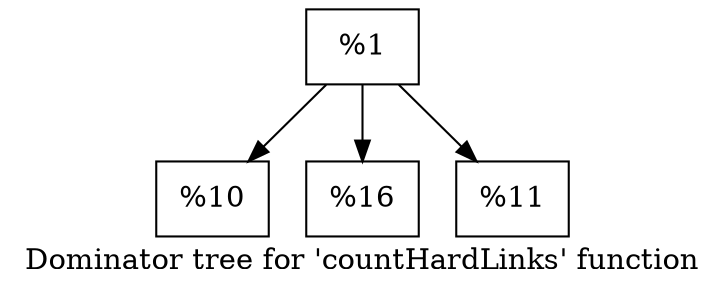 digraph "Dominator tree for 'countHardLinks' function" {
	label="Dominator tree for 'countHardLinks' function";

	Node0x1e84370 [shape=record,label="{%1}"];
	Node0x1e84370 -> Node0x221e630;
	Node0x1e84370 -> Node0x215b9f0;
	Node0x1e84370 -> Node0x214b740;
	Node0x221e630 [shape=record,label="{%10}"];
	Node0x215b9f0 [shape=record,label="{%16}"];
	Node0x214b740 [shape=record,label="{%11}"];
}
